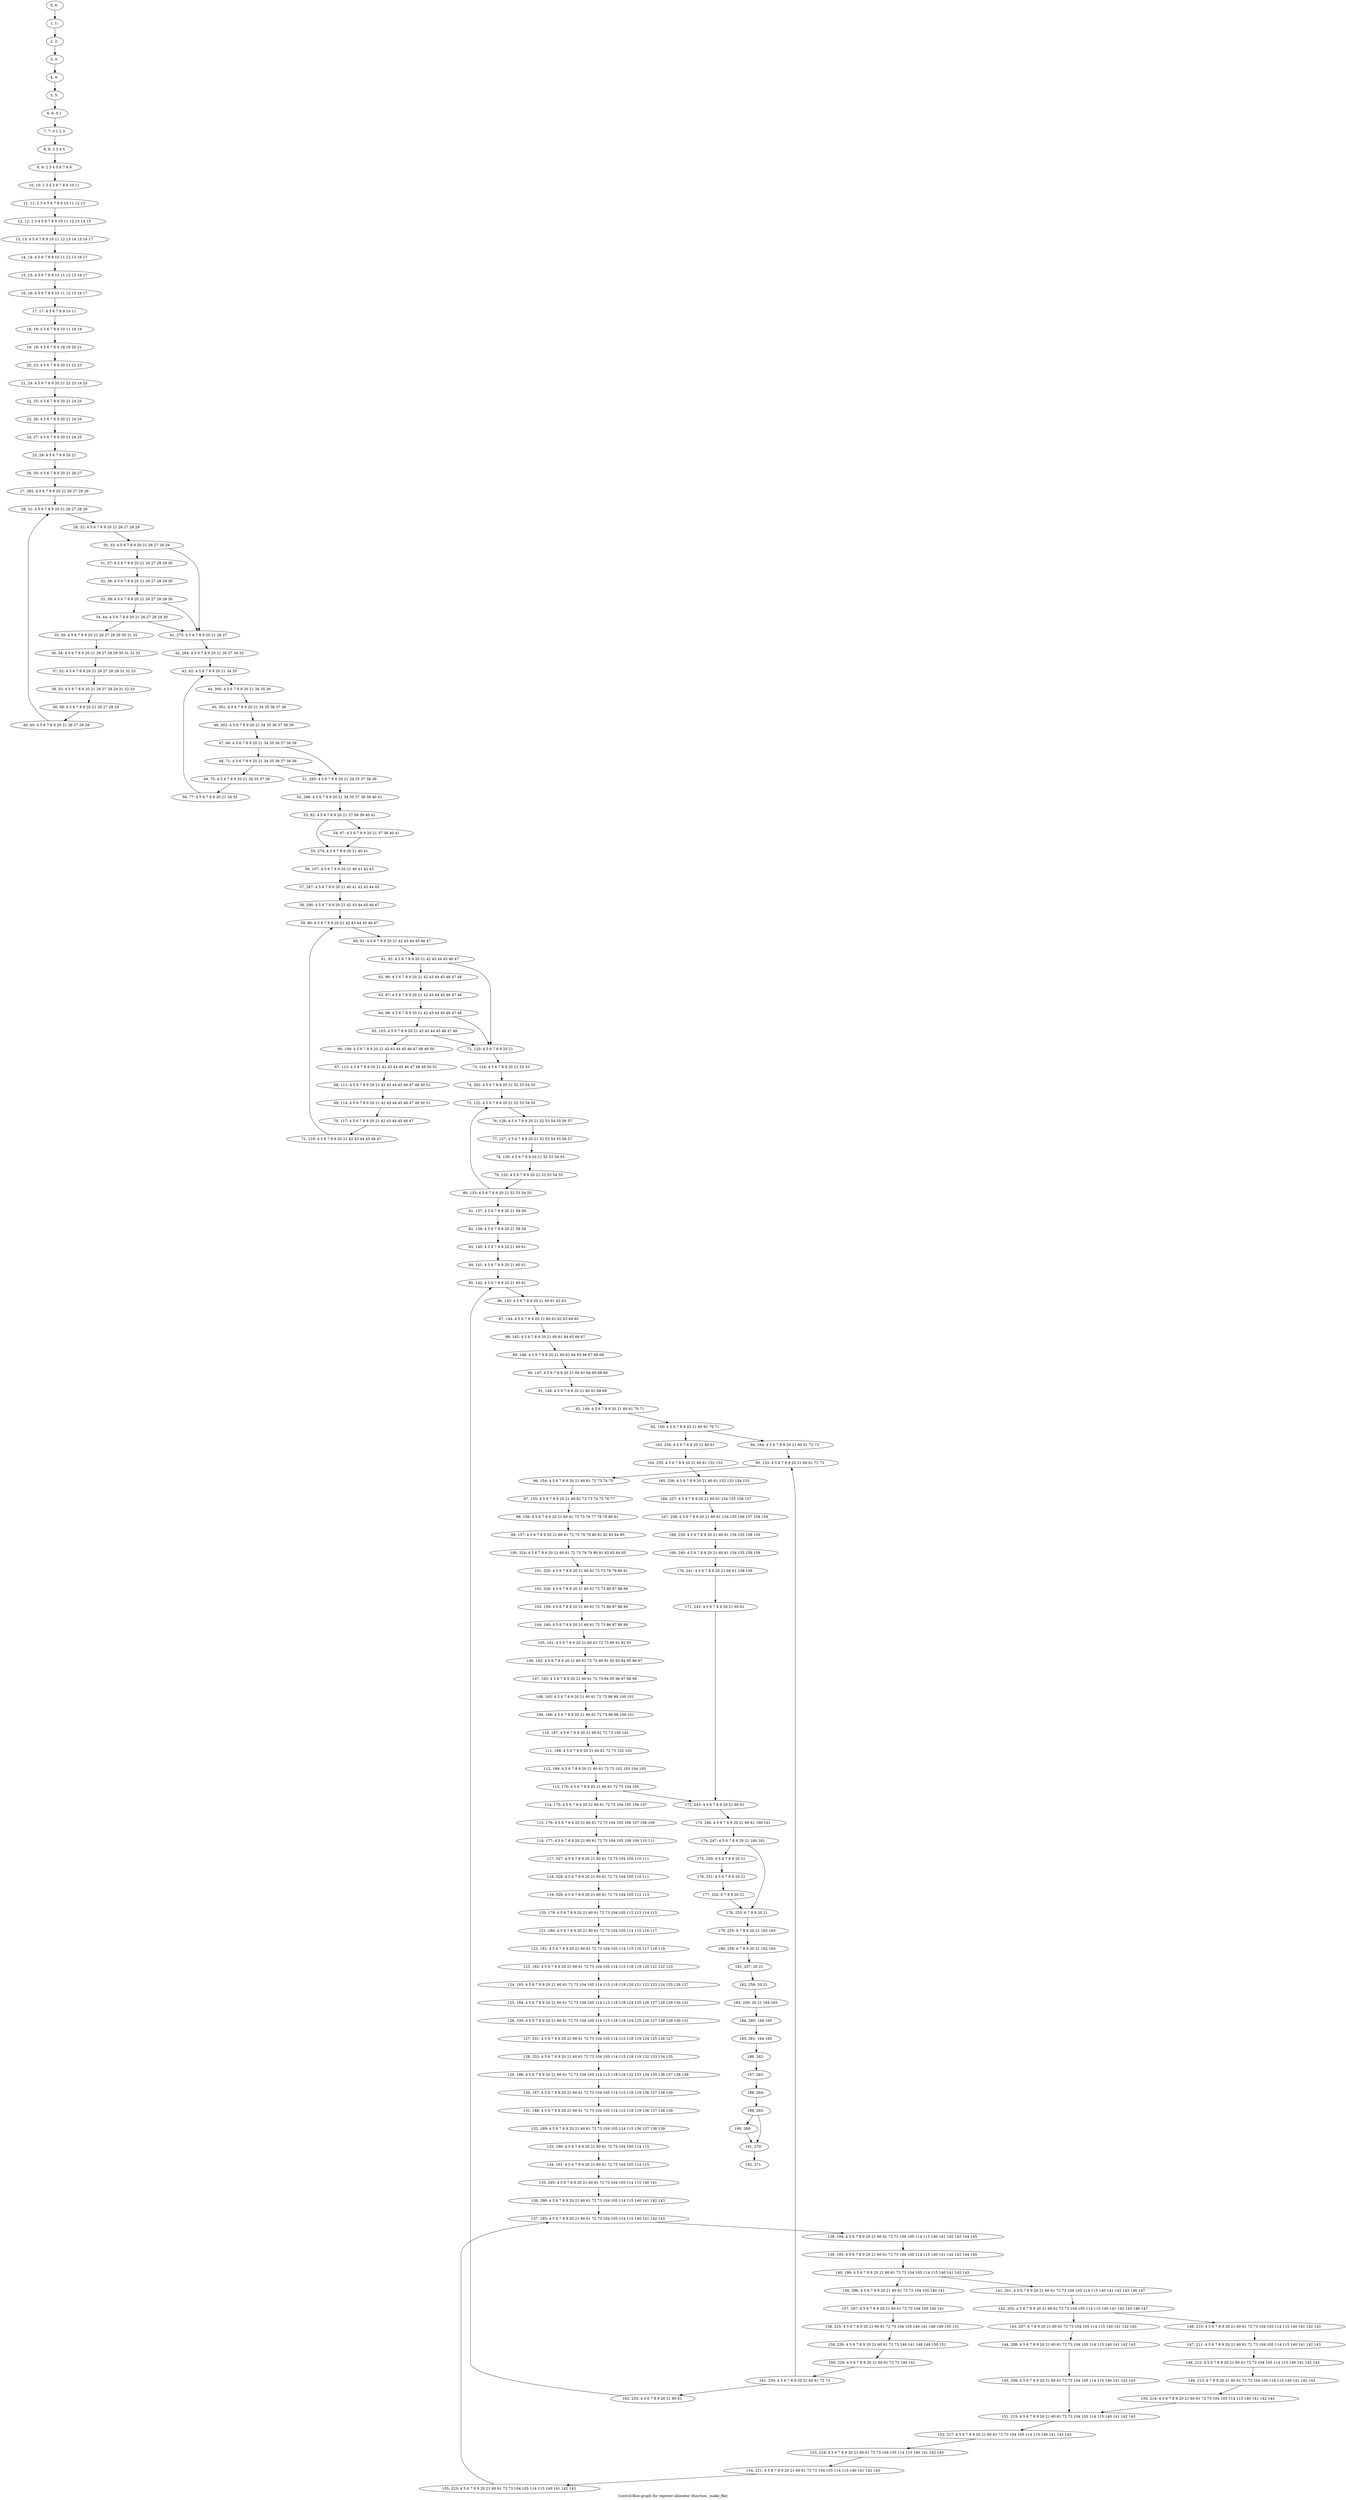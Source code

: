 digraph G {
graph [label="Control-flow-graph for register allocator (function _make_file)"]
0[label="0, 0: "];
1[label="1, 1: "];
2[label="2, 2: "];
3[label="3, 3: "];
4[label="4, 4: "];
5[label="5, 5: "];
6[label="6, 6: 0 1 "];
7[label="7, 7: 0 1 2 3 "];
8[label="8, 8: 2 3 4 5 "];
9[label="9, 9: 2 3 4 5 6 7 8 9 "];
10[label="10, 10: 2 3 4 5 6 7 8 9 10 11 "];
11[label="11, 11: 2 3 4 5 6 7 8 9 10 11 12 13 "];
12[label="12, 12: 2 3 4 5 6 7 8 9 10 11 12 13 14 15 "];
13[label="13, 13: 4 5 6 7 8 9 10 11 12 13 14 15 16 17 "];
14[label="14, 14: 4 5 6 7 8 9 10 11 12 13 16 17 "];
15[label="15, 15: 4 5 6 7 8 9 10 11 12 13 16 17 "];
16[label="16, 16: 4 5 6 7 8 9 10 11 12 13 16 17 "];
17[label="17, 17: 4 5 6 7 8 9 10 11 "];
18[label="18, 18: 4 5 6 7 8 9 10 11 18 19 "];
19[label="19, 19: 4 5 6 7 8 9 18 19 20 21 "];
20[label="20, 23: 4 5 6 7 8 9 20 21 22 23 "];
21[label="21, 24: 4 5 6 7 8 9 20 21 22 23 24 25 "];
22[label="22, 25: 4 5 6 7 8 9 20 21 24 25 "];
23[label="23, 26: 4 5 6 7 8 9 20 21 24 25 "];
24[label="24, 27: 4 5 6 7 8 9 20 21 24 25 "];
25[label="25, 28: 4 5 6 7 8 9 20 21 "];
26[label="26, 30: 4 5 6 7 8 9 20 21 26 27 "];
27[label="27, 282: 4 5 6 7 8 9 20 21 26 27 28 29 "];
28[label="28, 31: 4 5 6 7 8 9 20 21 26 27 28 29 "];
29[label="29, 32: 4 5 6 7 8 9 20 21 26 27 28 29 "];
30[label="30, 33: 4 5 6 7 8 9 20 21 26 27 28 29 "];
31[label="31, 37: 4 5 6 7 8 9 20 21 26 27 28 29 30 "];
32[label="32, 38: 4 5 6 7 8 9 20 21 26 27 28 29 30 "];
33[label="33, 39: 4 5 6 7 8 9 20 21 26 27 28 29 30 "];
34[label="34, 44: 4 5 6 7 8 9 20 21 26 27 28 29 30 "];
35[label="35, 50: 4 5 6 7 8 9 20 21 26 27 28 29 30 31 32 "];
36[label="36, 54: 4 5 6 7 8 9 20 21 26 27 28 29 30 31 32 33 "];
37[label="37, 52: 4 5 6 7 8 9 20 21 26 27 28 29 31 32 33 "];
38[label="38, 55: 4 5 6 7 8 9 20 21 26 27 28 29 31 32 33 "];
39[label="39, 58: 4 5 6 7 8 9 20 21 26 27 28 29 "];
40[label="40, 60: 4 5 6 7 8 9 20 21 26 27 28 29 "];
41[label="41, 273: 4 5 6 7 8 9 20 21 26 27 "];
42[label="42, 284: 4 5 6 7 8 9 20 21 26 27 34 35 "];
43[label="43, 62: 4 5 6 7 8 9 20 21 34 35 "];
44[label="44, 300: 4 5 6 7 8 9 20 21 34 35 36 "];
45[label="45, 301: 4 5 6 7 8 9 20 21 34 35 36 37 38 "];
46[label="46, 302: 4 5 6 7 8 9 20 21 34 35 36 37 38 39 "];
47[label="47, 66: 4 5 6 7 8 9 20 21 34 35 36 37 38 39 "];
48[label="48, 71: 4 5 6 7 8 9 20 21 34 35 36 37 38 39 "];
49[label="49, 75: 4 5 6 7 8 9 20 21 34 35 37 38 "];
50[label="50, 77: 4 5 6 7 8 9 20 21 34 35 "];
51[label="51, 285: 4 5 6 7 8 9 20 21 34 35 37 38 39 "];
52[label="52, 286: 4 5 6 7 8 9 20 21 34 35 37 38 39 40 41 "];
53[label="53, 82: 4 5 6 7 8 9 20 21 37 38 39 40 41 "];
54[label="54, 87: 4 5 6 7 8 9 20 21 37 38 40 41 "];
55[label="55, 274: 4 5 6 7 8 9 20 21 40 41 "];
56[label="56, 107: 4 5 6 7 8 9 20 21 40 41 42 43 "];
57[label="57, 287: 4 5 6 7 8 9 20 21 40 41 42 43 44 45 "];
58[label="58, 290: 4 5 6 7 8 9 20 21 42 43 44 45 46 47 "];
59[label="59, 90: 4 5 6 7 8 9 20 21 42 43 44 45 46 47 "];
60[label="60, 91: 4 5 6 7 8 9 20 21 42 43 44 45 46 47 "];
61[label="61, 92: 4 5 6 7 8 9 20 21 42 43 44 45 46 47 "];
62[label="62, 96: 4 5 6 7 8 9 20 21 42 43 44 45 46 47 48 "];
63[label="63, 97: 4 5 6 7 8 9 20 21 42 43 44 45 46 47 48 "];
64[label="64, 98: 4 5 6 7 8 9 20 21 42 43 44 45 46 47 48 "];
65[label="65, 103: 4 5 6 7 8 9 20 21 42 43 44 45 46 47 48 "];
66[label="66, 109: 4 5 6 7 8 9 20 21 42 43 44 45 46 47 48 49 50 "];
67[label="67, 113: 4 5 6 7 8 9 20 21 42 43 44 45 46 47 48 49 50 51 "];
68[label="68, 111: 4 5 6 7 8 9 20 21 42 43 44 45 46 47 49 50 51 "];
69[label="69, 114: 4 5 6 7 8 9 20 21 42 43 44 45 46 47 49 50 51 "];
70[label="70, 117: 4 5 6 7 8 9 20 21 42 43 44 45 46 47 "];
71[label="71, 119: 4 5 6 7 8 9 20 21 42 43 44 45 46 47 "];
72[label="72, 120: 4 5 6 7 8 9 20 21 "];
73[label="73, 124: 4 5 6 7 8 9 20 21 52 53 "];
74[label="74, 292: 4 5 6 7 8 9 20 21 52 53 54 55 "];
75[label="75, 122: 4 5 6 7 8 9 20 21 52 53 54 55 "];
76[label="76, 126: 4 5 6 7 8 9 20 21 52 53 54 55 56 57 "];
77[label="77, 127: 4 5 6 7 8 9 20 21 52 53 54 55 56 57 "];
78[label="78, 130: 4 5 6 7 8 9 20 21 52 53 54 55 "];
79[label="79, 132: 4 5 6 7 8 9 20 21 52 53 54 55 "];
80[label="80, 133: 4 5 6 7 8 9 20 21 52 53 54 55 "];
81[label="81, 137: 4 5 6 7 8 9 20 21 58 59 "];
82[label="82, 138: 4 5 6 7 8 9 20 21 58 59 "];
83[label="83, 140: 4 5 6 7 8 9 20 21 60 61 "];
84[label="84, 141: 4 5 6 7 8 9 20 21 60 61 "];
85[label="85, 142: 4 5 6 7 8 9 20 21 60 61 "];
86[label="86, 143: 4 5 6 7 8 9 20 21 60 61 62 63 "];
87[label="87, 144: 4 5 6 7 8 9 20 21 60 61 62 63 64 65 "];
88[label="88, 145: 4 5 6 7 8 9 20 21 60 61 64 65 66 67 "];
89[label="89, 146: 4 5 6 7 8 9 20 21 60 61 64 65 66 67 68 69 "];
90[label="90, 147: 4 5 6 7 8 9 20 21 60 61 64 65 68 69 "];
91[label="91, 148: 4 5 6 7 8 9 20 21 60 61 68 69 "];
92[label="92, 149: 4 5 6 7 8 9 20 21 60 61 70 71 "];
93[label="93, 150: 4 5 6 7 8 9 20 21 60 61 70 71 "];
94[label="94, 164: 4 5 6 7 8 9 20 21 60 61 72 73 "];
95[label="95, 153: 4 5 6 7 8 9 20 21 60 61 72 73 "];
96[label="96, 154: 4 5 6 7 8 9 20 21 60 61 72 73 74 75 "];
97[label="97, 155: 4 5 6 7 8 9 20 21 60 61 72 73 74 75 76 77 "];
98[label="98, 156: 4 5 6 7 8 9 20 21 60 61 72 73 76 77 78 79 80 81 "];
99[label="99, 157: 4 5 6 7 8 9 20 21 60 61 72 73 78 79 80 81 82 83 84 85 "];
100[label="100, 324: 4 5 6 7 8 9 20 21 60 61 72 73 78 79 80 81 82 83 84 85 "];
101[label="101, 325: 4 5 6 7 8 9 20 21 60 61 72 73 78 79 80 81 "];
102[label="102, 326: 4 5 6 7 8 9 20 21 60 61 72 73 86 87 88 89 "];
103[label="103, 159: 4 5 6 7 8 9 20 21 60 61 72 73 86 87 88 89 "];
104[label="104, 160: 4 5 6 7 8 9 20 21 60 61 72 73 86 87 88 89 "];
105[label="105, 161: 4 5 6 7 8 9 20 21 60 61 72 73 90 91 92 93 "];
106[label="106, 162: 4 5 6 7 8 9 20 21 60 61 72 73 90 91 92 93 94 95 96 97 "];
107[label="107, 163: 4 5 6 7 8 9 20 21 60 61 72 73 94 95 96 97 98 99 "];
108[label="108, 165: 4 5 6 7 8 9 20 21 60 61 72 73 98 99 100 101 "];
109[label="109, 166: 4 5 6 7 8 9 20 21 60 61 72 73 98 99 100 101 "];
110[label="110, 167: 4 5 6 7 8 9 20 21 60 61 72 73 100 101 "];
111[label="111, 168: 4 5 6 7 8 9 20 21 60 61 72 73 102 103 "];
112[label="112, 169: 4 5 6 7 8 9 20 21 60 61 72 73 102 103 104 105 "];
113[label="113, 170: 4 5 6 7 8 9 20 21 60 61 72 73 104 105 "];
114[label="114, 175: 4 5 6 7 8 9 20 21 60 61 72 73 104 105 106 107 "];
115[label="115, 176: 4 5 6 7 8 9 20 21 60 61 72 73 104 105 106 107 108 109 "];
116[label="116, 177: 4 5 6 7 8 9 20 21 60 61 72 73 104 105 108 109 110 111 "];
117[label="117, 327: 4 5 6 7 8 9 20 21 60 61 72 73 104 105 110 111 "];
118[label="118, 328: 4 5 6 7 8 9 20 21 60 61 72 73 104 105 110 111 "];
119[label="119, 329: 4 5 6 7 8 9 20 21 60 61 72 73 104 105 112 113 "];
120[label="120, 179: 4 5 6 7 8 9 20 21 60 61 72 73 104 105 112 113 114 115 "];
121[label="121, 180: 4 5 6 7 8 9 20 21 60 61 72 73 104 105 114 115 116 117 "];
122[label="122, 181: 4 5 6 7 8 9 20 21 60 61 72 73 104 105 114 115 116 117 118 119 "];
123[label="123, 182: 4 5 6 7 8 9 20 21 60 61 72 73 104 105 114 115 118 119 120 121 122 123 "];
124[label="124, 183: 4 5 6 7 8 9 20 21 60 61 72 73 104 105 114 115 118 119 120 121 122 123 124 125 126 127 "];
125[label="125, 184: 4 5 6 7 8 9 20 21 60 61 72 73 104 105 114 115 118 119 124 125 126 127 128 129 130 131 "];
126[label="126, 330: 4 5 6 7 8 9 20 21 60 61 72 73 104 105 114 115 118 119 124 125 126 127 128 129 130 131 "];
127[label="127, 331: 4 5 6 7 8 9 20 21 60 61 72 73 104 105 114 115 118 119 124 125 126 127 "];
128[label="128, 332: 4 5 6 7 8 9 20 21 60 61 72 73 104 105 114 115 118 119 132 133 134 135 "];
129[label="129, 186: 4 5 6 7 8 9 20 21 60 61 72 73 104 105 114 115 118 119 132 133 134 135 136 137 138 139 "];
130[label="130, 187: 4 5 6 7 8 9 20 21 60 61 72 73 104 105 114 115 118 119 136 137 138 139 "];
131[label="131, 188: 4 5 6 7 8 9 20 21 60 61 72 73 104 105 114 115 118 119 136 137 138 139 "];
132[label="132, 189: 4 5 6 7 8 9 20 21 60 61 72 73 104 105 114 115 136 137 138 139 "];
133[label="133, 190: 4 5 6 7 8 9 20 21 60 61 72 73 104 105 114 115 "];
134[label="134, 191: 4 5 6 7 8 9 20 21 60 61 72 73 104 105 114 115 "];
135[label="135, 295: 4 5 6 7 8 9 20 21 60 61 72 73 104 105 114 115 140 141 "];
136[label="136, 298: 4 5 6 7 8 9 20 21 60 61 72 73 104 105 114 115 140 141 142 143 "];
137[label="137, 193: 4 5 6 7 8 9 20 21 60 61 72 73 104 105 114 115 140 141 142 143 "];
138[label="138, 194: 4 5 6 7 8 9 20 21 60 61 72 73 104 105 114 115 140 141 142 143 144 145 "];
139[label="139, 195: 4 5 6 7 8 9 20 21 60 61 72 73 104 105 114 115 140 141 142 143 144 145 "];
140[label="140, 196: 4 5 6 7 8 9 20 21 60 61 72 73 104 105 114 115 140 141 142 143 "];
141[label="141, 201: 4 5 6 7 8 9 20 21 60 61 72 73 104 105 114 115 140 141 142 143 146 147 "];
142[label="142, 202: 4 5 6 7 8 9 20 21 60 61 72 73 104 105 114 115 140 141 142 143 146 147 "];
143[label="143, 207: 6 7 8 9 20 21 60 61 72 73 104 105 114 115 140 141 142 143 "];
144[label="144, 208: 4 5 6 7 8 9 20 21 60 61 72 73 104 105 114 115 140 141 142 143 "];
145[label="145, 209: 4 5 6 7 8 9 20 21 60 61 72 73 104 105 114 115 140 141 142 143 "];
146[label="146, 210: 4 5 6 7 8 9 20 21 60 61 72 73 104 105 114 115 140 141 142 143 "];
147[label="147, 211: 4 5 6 7 8 9 20 21 60 61 72 73 104 105 114 115 140 141 142 143 "];
148[label="148, 212: 4 5 6 7 8 9 20 21 60 61 72 73 104 105 114 115 140 141 142 143 "];
149[label="149, 213: 6 7 8 9 20 21 60 61 72 73 104 105 114 115 140 141 142 143 "];
150[label="150, 214: 4 5 6 7 8 9 20 21 60 61 72 73 104 105 114 115 140 141 142 143 "];
151[label="151, 215: 4 5 6 7 8 9 20 21 60 61 72 73 104 105 114 115 140 141 142 143 "];
152[label="152, 217: 4 5 6 7 8 9 20 21 60 61 72 73 104 105 114 115 140 141 142 143 "];
153[label="153, 218: 4 5 6 7 8 9 20 21 60 61 72 73 104 105 114 115 140 141 142 143 "];
154[label="154, 221: 4 5 6 7 8 9 20 21 60 61 72 73 104 105 114 115 140 141 142 143 "];
155[label="155, 223: 4 5 6 7 8 9 20 21 60 61 72 73 104 105 114 115 140 141 142 143 "];
156[label="156, 296: 4 5 6 7 8 9 20 21 60 61 72 73 104 105 140 141 "];
157[label="157, 297: 4 5 6 7 8 9 20 21 60 61 72 73 104 105 140 141 "];
158[label="158, 225: 4 5 6 7 8 9 20 21 60 61 72 73 104 105 140 141 148 149 150 151 "];
159[label="159, 226: 4 5 6 7 8 9 20 21 60 61 72 73 140 141 148 149 150 151 "];
160[label="160, 229: 4 5 6 7 8 9 20 21 60 61 72 73 140 141 "];
161[label="161, 230: 4 5 6 7 8 9 20 21 60 61 72 73 "];
162[label="162, 233: 4 5 6 7 8 9 20 21 60 61 "];
163[label="163, 234: 4 5 6 7 8 9 20 21 60 61 "];
164[label="164, 235: 4 5 6 7 8 9 20 21 60 61 152 153 "];
165[label="165, 236: 4 5 6 7 8 9 20 21 60 61 152 153 154 155 "];
166[label="166, 237: 4 5 6 7 8 9 20 21 60 61 154 155 156 157 "];
167[label="167, 238: 4 5 6 7 8 9 20 21 60 61 154 155 156 157 158 159 "];
168[label="168, 239: 4 5 6 7 8 9 20 21 60 61 154 155 158 159 "];
169[label="169, 240: 4 5 6 7 8 9 20 21 60 61 154 155 158 159 "];
170[label="170, 241: 4 5 6 7 8 9 20 21 60 61 158 159 "];
171[label="171, 242: 4 5 6 7 8 9 20 21 60 61 "];
172[label="172, 243: 4 5 6 7 8 9 20 21 60 61 "];
173[label="173, 246: 4 5 6 7 8 9 20 21 60 61 160 161 "];
174[label="174, 247: 4 5 6 7 8 9 20 21 160 161 "];
175[label="175, 250: 4 5 6 7 8 9 20 21 "];
176[label="176, 251: 4 5 6 7 8 9 20 21 "];
177[label="177, 252: 6 7 8 9 20 21 "];
178[label="178, 253: 6 7 8 9 20 21 "];
179[label="179, 255: 6 7 8 9 20 21 162 163 "];
180[label="180, 256: 6 7 8 9 20 21 162 163 "];
181[label="181, 257: 20 21 "];
182[label="182, 258: 20 21 "];
183[label="183, 259: 20 21 164 165 "];
184[label="184, 260: 164 165 "];
185[label="185, 261: 164 165 "];
186[label="186, 262: "];
187[label="187, 263: "];
188[label="188, 264: "];
189[label="189, 265: "];
190[label="190, 268: "];
191[label="191, 270: "];
192[label="192, 271: "];
0->1 ;
1->2 ;
2->3 ;
3->4 ;
4->5 ;
5->6 ;
6->7 ;
7->8 ;
8->9 ;
9->10 ;
10->11 ;
11->12 ;
12->13 ;
13->14 ;
14->15 ;
15->16 ;
16->17 ;
17->18 ;
18->19 ;
19->20 ;
20->21 ;
21->22 ;
22->23 ;
23->24 ;
24->25 ;
25->26 ;
26->27 ;
27->28 ;
28->29 ;
29->30 ;
30->31 ;
30->41 ;
31->32 ;
32->33 ;
33->34 ;
33->41 ;
34->35 ;
34->41 ;
35->36 ;
36->37 ;
37->38 ;
38->39 ;
39->40 ;
40->28 ;
41->42 ;
42->43 ;
43->44 ;
44->45 ;
45->46 ;
46->47 ;
47->48 ;
47->51 ;
48->49 ;
48->51 ;
49->50 ;
50->43 ;
51->52 ;
52->53 ;
53->54 ;
53->55 ;
54->55 ;
55->56 ;
56->57 ;
57->58 ;
58->59 ;
59->60 ;
60->61 ;
61->62 ;
61->72 ;
62->63 ;
63->64 ;
64->65 ;
64->72 ;
65->66 ;
65->72 ;
66->67 ;
67->68 ;
68->69 ;
69->70 ;
70->71 ;
71->59 ;
72->73 ;
73->74 ;
74->75 ;
75->76 ;
76->77 ;
77->78 ;
78->79 ;
79->80 ;
80->81 ;
80->75 ;
81->82 ;
82->83 ;
83->84 ;
84->85 ;
85->86 ;
86->87 ;
87->88 ;
88->89 ;
89->90 ;
90->91 ;
91->92 ;
92->93 ;
93->94 ;
93->163 ;
94->95 ;
95->96 ;
96->97 ;
97->98 ;
98->99 ;
99->100 ;
100->101 ;
101->102 ;
102->103 ;
103->104 ;
104->105 ;
105->106 ;
106->107 ;
107->108 ;
108->109 ;
109->110 ;
110->111 ;
111->112 ;
112->113 ;
113->114 ;
113->172 ;
114->115 ;
115->116 ;
116->117 ;
117->118 ;
118->119 ;
119->120 ;
120->121 ;
121->122 ;
122->123 ;
123->124 ;
124->125 ;
125->126 ;
126->127 ;
127->128 ;
128->129 ;
129->130 ;
130->131 ;
131->132 ;
132->133 ;
133->134 ;
134->135 ;
135->136 ;
136->137 ;
137->138 ;
138->139 ;
139->140 ;
140->141 ;
140->156 ;
141->142 ;
142->143 ;
142->146 ;
143->144 ;
144->145 ;
145->151 ;
146->147 ;
147->148 ;
148->149 ;
149->150 ;
150->151 ;
151->152 ;
152->153 ;
153->154 ;
154->155 ;
155->137 ;
156->157 ;
157->158 ;
158->159 ;
159->160 ;
160->161 ;
161->162 ;
161->95 ;
162->85 ;
163->164 ;
164->165 ;
165->166 ;
166->167 ;
167->168 ;
168->169 ;
169->170 ;
170->171 ;
171->172 ;
172->173 ;
173->174 ;
174->175 ;
174->178 ;
175->176 ;
176->177 ;
177->178 ;
178->179 ;
179->180 ;
180->181 ;
181->182 ;
182->183 ;
183->184 ;
184->185 ;
185->186 ;
186->187 ;
187->188 ;
188->189 ;
189->190 ;
189->191 ;
190->191 ;
191->192 ;
}
